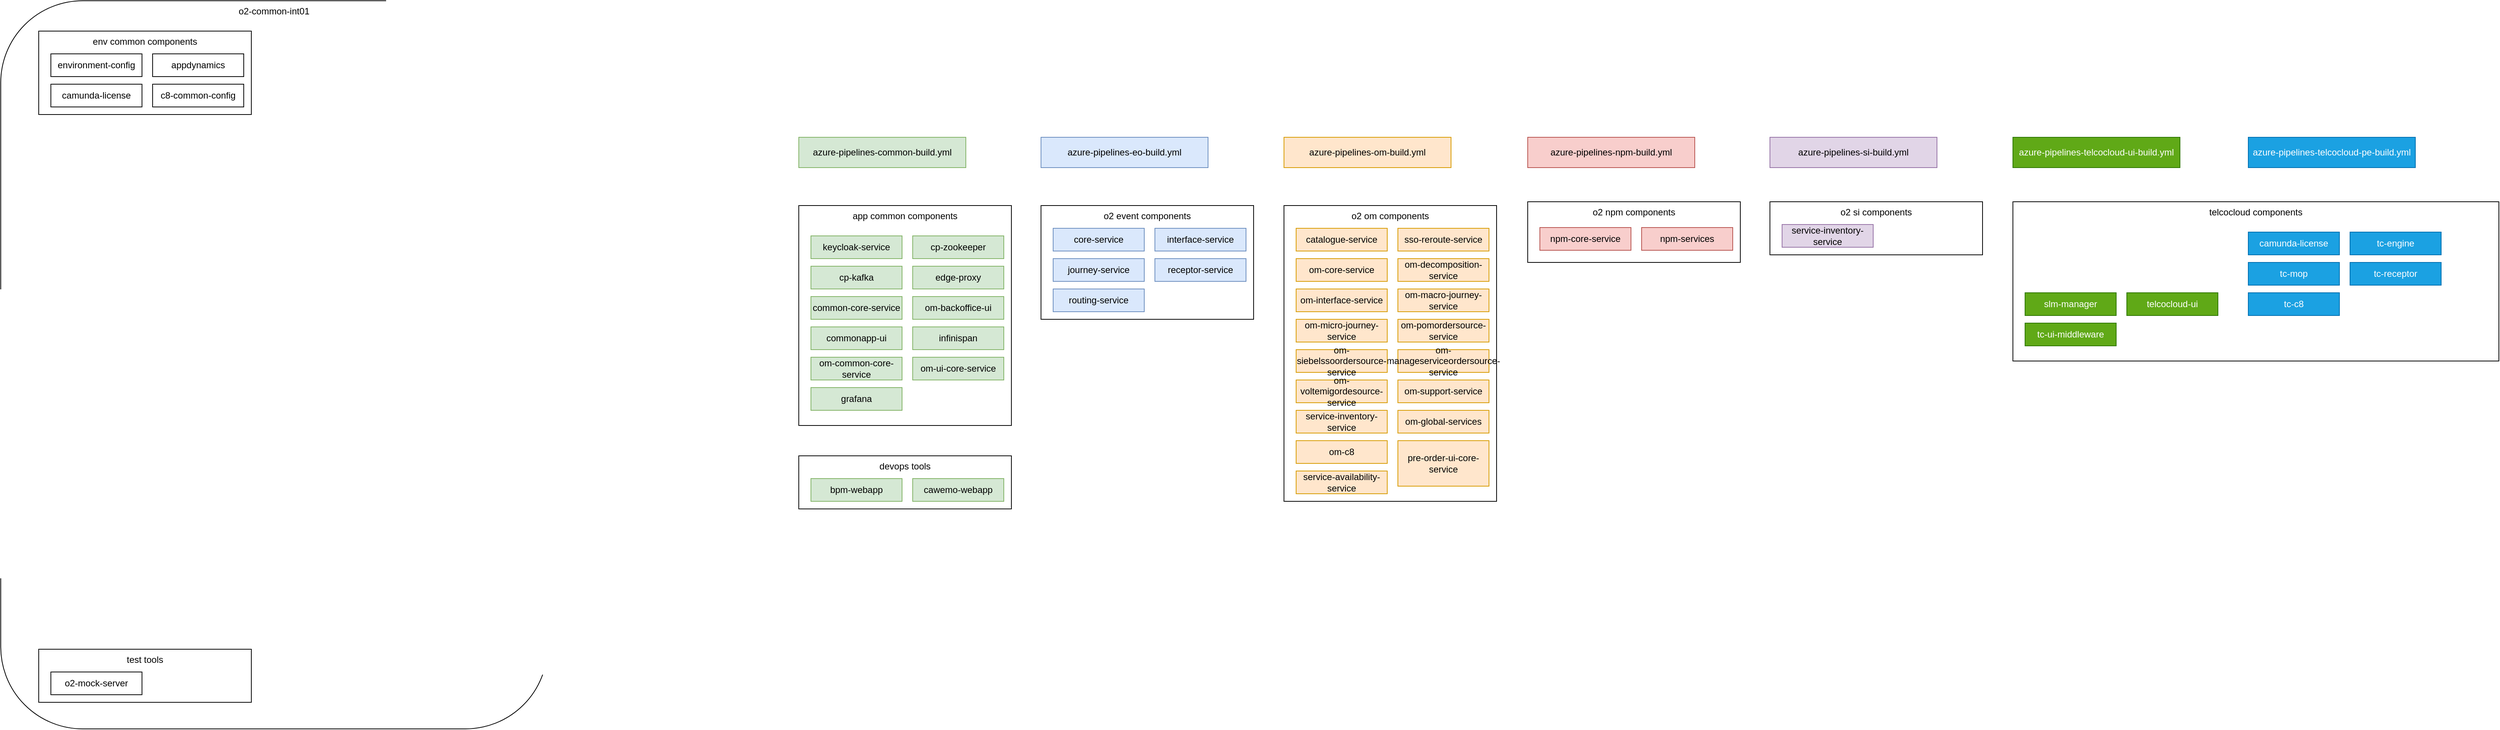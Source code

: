 <mxfile version="21.7.2" type="github">
  <diagram name="Page-1" id="lb5JDSCoWga8BsDCj2zf">
    <mxGraphModel dx="1321" dy="989" grid="1" gridSize="10" guides="1" tooltips="1" connect="1" arrows="1" fold="1" page="1" pageScale="1" pageWidth="827" pageHeight="1169" math="0" shadow="0">
      <root>
        <mxCell id="0" />
        <mxCell id="1" parent="0" />
        <mxCell id="ZO7Z55OzwB2MORQqf5jX-3" value="o2-common-int01" style="rounded=1;whiteSpace=wrap;html=1;verticalAlign=top;" vertex="1" parent="1">
          <mxGeometry x="190" y="380" width="720" height="960" as="geometry" />
        </mxCell>
        <mxCell id="ZO7Z55OzwB2MORQqf5jX-16" value="env common components" style="rounded=0;whiteSpace=wrap;html=1;verticalAlign=top;" vertex="1" parent="1">
          <mxGeometry x="240" y="420" width="280" height="110" as="geometry" />
        </mxCell>
        <mxCell id="ZO7Z55OzwB2MORQqf5jX-5" value="environment-config" style="rounded=0;whiteSpace=wrap;html=1;" vertex="1" parent="1">
          <mxGeometry x="256" y="450" width="120" height="30" as="geometry" />
        </mxCell>
        <mxCell id="ZO7Z55OzwB2MORQqf5jX-6" value="appdynamics" style="rounded=0;whiteSpace=wrap;html=1;" vertex="1" parent="1">
          <mxGeometry x="390" y="450" width="120" height="30" as="geometry" />
        </mxCell>
        <mxCell id="ZO7Z55OzwB2MORQqf5jX-7" value="camunda-license" style="rounded=0;whiteSpace=wrap;html=1;" vertex="1" parent="1">
          <mxGeometry x="256" y="490" width="120" height="30" as="geometry" />
        </mxCell>
        <mxCell id="ZO7Z55OzwB2MORQqf5jX-8" value="c8-common-config" style="rounded=0;whiteSpace=wrap;html=1;" vertex="1" parent="1">
          <mxGeometry x="390" y="490" width="120" height="30" as="geometry" />
        </mxCell>
        <mxCell id="ZO7Z55OzwB2MORQqf5jX-65" value="app common components" style="rounded=0;whiteSpace=wrap;html=1;verticalAlign=top;" vertex="1" parent="1">
          <mxGeometry x="1241" y="650" width="280" height="290" as="geometry" />
        </mxCell>
        <mxCell id="ZO7Z55OzwB2MORQqf5jX-38" value="cp-zookeeper" style="rounded=0;whiteSpace=wrap;html=1;fillColor=#d5e8d4;strokeColor=#82b366;" vertex="1" parent="1">
          <mxGeometry x="1391" y="690" width="120" height="30" as="geometry" />
        </mxCell>
        <mxCell id="ZO7Z55OzwB2MORQqf5jX-39" value="keycloak-service" style="rounded=0;whiteSpace=wrap;html=1;fillColor=#d5e8d4;strokeColor=#82b366;" vertex="1" parent="1">
          <mxGeometry x="1257" y="690" width="120" height="30" as="geometry" />
        </mxCell>
        <mxCell id="ZO7Z55OzwB2MORQqf5jX-40" value="cp-kafka" style="rounded=0;whiteSpace=wrap;html=1;fillColor=#d5e8d4;strokeColor=#82b366;" vertex="1" parent="1">
          <mxGeometry x="1257" y="730" width="120" height="30" as="geometry" />
        </mxCell>
        <mxCell id="ZO7Z55OzwB2MORQqf5jX-41" value="edge-proxy" style="rounded=0;whiteSpace=wrap;html=1;fillColor=#d5e8d4;strokeColor=#82b366;" vertex="1" parent="1">
          <mxGeometry x="1391" y="730" width="120" height="30" as="geometry" />
        </mxCell>
        <mxCell id="ZO7Z55OzwB2MORQqf5jX-42" value="common-core-service" style="rounded=0;whiteSpace=wrap;html=1;fillColor=#d5e8d4;strokeColor=#82b366;" vertex="1" parent="1">
          <mxGeometry x="1257" y="770" width="120" height="30" as="geometry" />
        </mxCell>
        <mxCell id="ZO7Z55OzwB2MORQqf5jX-43" value="om-backoffice-ui" style="rounded=0;whiteSpace=wrap;html=1;fillColor=#d5e8d4;strokeColor=#82b366;" vertex="1" parent="1">
          <mxGeometry x="1391" y="770" width="120" height="30" as="geometry" />
        </mxCell>
        <mxCell id="ZO7Z55OzwB2MORQqf5jX-44" value="commonapp-ui" style="rounded=0;whiteSpace=wrap;html=1;fillColor=#d5e8d4;strokeColor=#82b366;" vertex="1" parent="1">
          <mxGeometry x="1257" y="810" width="120" height="30" as="geometry" />
        </mxCell>
        <mxCell id="ZO7Z55OzwB2MORQqf5jX-45" value="infinispan" style="rounded=0;whiteSpace=wrap;html=1;fillColor=#d5e8d4;strokeColor=#82b366;" vertex="1" parent="1">
          <mxGeometry x="1391" y="810" width="120" height="30" as="geometry" />
        </mxCell>
        <mxCell id="ZO7Z55OzwB2MORQqf5jX-46" value="om-common-core-service" style="rounded=0;whiteSpace=wrap;html=1;fillColor=#d5e8d4;strokeColor=#82b366;" vertex="1" parent="1">
          <mxGeometry x="1257" y="850" width="120" height="30" as="geometry" />
        </mxCell>
        <mxCell id="ZO7Z55OzwB2MORQqf5jX-47" value="om-ui-core-service" style="rounded=0;whiteSpace=wrap;html=1;fillColor=#d5e8d4;strokeColor=#82b366;" vertex="1" parent="1">
          <mxGeometry x="1391" y="850" width="120" height="30" as="geometry" />
        </mxCell>
        <mxCell id="ZO7Z55OzwB2MORQqf5jX-48" value="grafana" style="rounded=0;whiteSpace=wrap;html=1;fillColor=#d5e8d4;strokeColor=#82b366;" vertex="1" parent="1">
          <mxGeometry x="1257" y="890" width="120" height="30" as="geometry" />
        </mxCell>
        <mxCell id="ZO7Z55OzwB2MORQqf5jX-66" value="o2 event components" style="rounded=0;whiteSpace=wrap;html=1;verticalAlign=top;" vertex="1" parent="1">
          <mxGeometry x="1560" y="650" width="280" height="150" as="geometry" />
        </mxCell>
        <mxCell id="ZO7Z55OzwB2MORQqf5jX-34" value="routing-service" style="rounded=0;whiteSpace=wrap;html=1;fillColor=#dae8fc;strokeColor=#6c8ebf;" vertex="1" parent="1">
          <mxGeometry x="1576" y="760" width="120" height="30" as="geometry" />
        </mxCell>
        <mxCell id="ZO7Z55OzwB2MORQqf5jX-35" value="receptor-service" style="rounded=0;whiteSpace=wrap;html=1;fillColor=#dae8fc;strokeColor=#6c8ebf;" vertex="1" parent="1">
          <mxGeometry x="1710" y="720" width="120" height="30" as="geometry" />
        </mxCell>
        <mxCell id="ZO7Z55OzwB2MORQqf5jX-36" value="journey-service" style="rounded=0;whiteSpace=wrap;html=1;fillColor=#dae8fc;strokeColor=#6c8ebf;" vertex="1" parent="1">
          <mxGeometry x="1576" y="720" width="120" height="30" as="geometry" />
        </mxCell>
        <mxCell id="ZO7Z55OzwB2MORQqf5jX-37" value="core-service" style="rounded=0;whiteSpace=wrap;html=1;fillColor=#dae8fc;strokeColor=#6c8ebf;" vertex="1" parent="1">
          <mxGeometry x="1576" y="680" width="120" height="30" as="geometry" />
        </mxCell>
        <mxCell id="ZO7Z55OzwB2MORQqf5jX-49" value="interface-service" style="rounded=0;whiteSpace=wrap;html=1;fillColor=#dae8fc;strokeColor=#6c8ebf;" vertex="1" parent="1">
          <mxGeometry x="1710" y="680" width="120" height="30" as="geometry" />
        </mxCell>
        <mxCell id="ZO7Z55OzwB2MORQqf5jX-67" value="o2 om components" style="rounded=0;whiteSpace=wrap;html=1;verticalAlign=top;" vertex="1" parent="1">
          <mxGeometry x="1880" y="650" width="280" height="390" as="geometry" />
        </mxCell>
        <mxCell id="ZO7Z55OzwB2MORQqf5jX-17" value="service-availability-service" style="rounded=0;whiteSpace=wrap;html=1;fillColor=#ffe6cc;strokeColor=#d79b00;" vertex="1" parent="1">
          <mxGeometry x="1896" y="1000" width="120" height="30" as="geometry" />
        </mxCell>
        <mxCell id="ZO7Z55OzwB2MORQqf5jX-18" value="pre-order-ui-core-service" style="rounded=0;whiteSpace=wrap;html=1;fillColor=#ffe6cc;strokeColor=#d79b00;" vertex="1" parent="1">
          <mxGeometry x="2030" y="960" width="120" height="60" as="geometry" />
        </mxCell>
        <mxCell id="ZO7Z55OzwB2MORQqf5jX-19" value="om-c8" style="rounded=0;whiteSpace=wrap;html=1;fillColor=#ffe6cc;strokeColor=#d79b00;" vertex="1" parent="1">
          <mxGeometry x="1896" y="960" width="120" height="30" as="geometry" />
        </mxCell>
        <mxCell id="ZO7Z55OzwB2MORQqf5jX-20" value="om-global-services" style="rounded=0;whiteSpace=wrap;html=1;fillColor=#ffe6cc;strokeColor=#d79b00;" vertex="1" parent="1">
          <mxGeometry x="2030" y="920" width="120" height="30" as="geometry" />
        </mxCell>
        <mxCell id="ZO7Z55OzwB2MORQqf5jX-21" value="service-inventory-service" style="rounded=0;whiteSpace=wrap;html=1;fillColor=#ffe6cc;strokeColor=#d79b00;" vertex="1" parent="1">
          <mxGeometry x="1896" y="920" width="120" height="30" as="geometry" />
        </mxCell>
        <mxCell id="ZO7Z55OzwB2MORQqf5jX-22" value="om-support-service" style="rounded=0;whiteSpace=wrap;html=1;fillColor=#ffe6cc;strokeColor=#d79b00;" vertex="1" parent="1">
          <mxGeometry x="2030" y="880" width="120" height="30" as="geometry" />
        </mxCell>
        <mxCell id="ZO7Z55OzwB2MORQqf5jX-23" value="om-voltemigordesource-service" style="rounded=0;whiteSpace=wrap;html=1;fillColor=#ffe6cc;strokeColor=#d79b00;" vertex="1" parent="1">
          <mxGeometry x="1896" y="880" width="120" height="30" as="geometry" />
        </mxCell>
        <mxCell id="ZO7Z55OzwB2MORQqf5jX-24" value="om-manageserviceordersource-service" style="rounded=0;whiteSpace=wrap;html=1;fillColor=#ffe6cc;strokeColor=#d79b00;" vertex="1" parent="1">
          <mxGeometry x="2030" y="840" width="120" height="30" as="geometry" />
        </mxCell>
        <mxCell id="ZO7Z55OzwB2MORQqf5jX-25" value="om-siebelssoordersource-service" style="rounded=0;whiteSpace=wrap;html=1;fillColor=#ffe6cc;strokeColor=#d79b00;" vertex="1" parent="1">
          <mxGeometry x="1896" y="840" width="120" height="30" as="geometry" />
        </mxCell>
        <mxCell id="ZO7Z55OzwB2MORQqf5jX-26" value="om-pomordersource-service" style="rounded=0;whiteSpace=wrap;html=1;fillColor=#ffe6cc;strokeColor=#d79b00;" vertex="1" parent="1">
          <mxGeometry x="2030" y="800" width="120" height="30" as="geometry" />
        </mxCell>
        <mxCell id="ZO7Z55OzwB2MORQqf5jX-27" value="om-micro-journey-service" style="rounded=0;whiteSpace=wrap;html=1;fillColor=#ffe6cc;strokeColor=#d79b00;" vertex="1" parent="1">
          <mxGeometry x="1896" y="800" width="120" height="30" as="geometry" />
        </mxCell>
        <mxCell id="ZO7Z55OzwB2MORQqf5jX-28" value="om-macro-journey-service" style="rounded=0;whiteSpace=wrap;html=1;fillColor=#ffe6cc;strokeColor=#d79b00;" vertex="1" parent="1">
          <mxGeometry x="2030" y="760" width="120" height="30" as="geometry" />
        </mxCell>
        <mxCell id="ZO7Z55OzwB2MORQqf5jX-29" value="om-interface-service" style="rounded=0;whiteSpace=wrap;html=1;fillColor=#ffe6cc;strokeColor=#d79b00;" vertex="1" parent="1">
          <mxGeometry x="1896" y="760" width="120" height="30" as="geometry" />
        </mxCell>
        <mxCell id="ZO7Z55OzwB2MORQqf5jX-30" value="om-decomposition-service" style="rounded=0;whiteSpace=wrap;html=1;fillColor=#ffe6cc;strokeColor=#d79b00;" vertex="1" parent="1">
          <mxGeometry x="2030" y="720" width="120" height="30" as="geometry" />
        </mxCell>
        <mxCell id="ZO7Z55OzwB2MORQqf5jX-31" value="om-core-service" style="rounded=0;whiteSpace=wrap;html=1;fillColor=#ffe6cc;strokeColor=#d79b00;" vertex="1" parent="1">
          <mxGeometry x="1896" y="720" width="120" height="30" as="geometry" />
        </mxCell>
        <mxCell id="ZO7Z55OzwB2MORQqf5jX-32" value="sso-reroute-service" style="rounded=0;whiteSpace=wrap;html=1;fillColor=#ffe6cc;strokeColor=#d79b00;" vertex="1" parent="1">
          <mxGeometry x="2030" y="680" width="120" height="30" as="geometry" />
        </mxCell>
        <mxCell id="ZO7Z55OzwB2MORQqf5jX-33" value="catalogue-service" style="rounded=0;whiteSpace=wrap;html=1;fillColor=#ffe6cc;strokeColor=#d79b00;" vertex="1" parent="1">
          <mxGeometry x="1896" y="680" width="120" height="30" as="geometry" />
        </mxCell>
        <mxCell id="ZO7Z55OzwB2MORQqf5jX-68" value="o2 si components" style="rounded=0;whiteSpace=wrap;html=1;verticalAlign=top;" vertex="1" parent="1">
          <mxGeometry x="2520" y="645" width="280" height="70" as="geometry" />
        </mxCell>
        <mxCell id="ZO7Z55OzwB2MORQqf5jX-51" value="service-inventory-service" style="rounded=0;whiteSpace=wrap;html=1;fillColor=#e1d5e7;strokeColor=#9673a6;" vertex="1" parent="1">
          <mxGeometry x="2536" y="675" width="120" height="30" as="geometry" />
        </mxCell>
        <mxCell id="ZO7Z55OzwB2MORQqf5jX-69" value="telcocloud components" style="rounded=0;whiteSpace=wrap;html=1;verticalAlign=top;" vertex="1" parent="1">
          <mxGeometry x="2840" y="645" width="640" height="210" as="geometry" />
        </mxCell>
        <mxCell id="ZO7Z55OzwB2MORQqf5jX-56" value="slm-manager" style="rounded=0;whiteSpace=wrap;html=1;fillColor=#60a917;fontColor=#ffffff;strokeColor=#2D7600;" vertex="1" parent="1">
          <mxGeometry x="2856" y="765" width="120" height="30" as="geometry" />
        </mxCell>
        <mxCell id="ZO7Z55OzwB2MORQqf5jX-57" value="telcocloud-ui" style="rounded=0;whiteSpace=wrap;html=1;fillColor=#60a917;fontColor=#ffffff;strokeColor=#2D7600;" vertex="1" parent="1">
          <mxGeometry x="2990" y="765" width="120" height="30" as="geometry" />
        </mxCell>
        <mxCell id="ZO7Z55OzwB2MORQqf5jX-58" value="tc-ui-middleware" style="rounded=0;whiteSpace=wrap;html=1;fillColor=#60a917;fontColor=#ffffff;strokeColor=#2D7600;" vertex="1" parent="1">
          <mxGeometry x="2856" y="805" width="120" height="30" as="geometry" />
        </mxCell>
        <mxCell id="ZO7Z55OzwB2MORQqf5jX-70" value="o2 npm components" style="rounded=0;whiteSpace=wrap;html=1;verticalAlign=top;" vertex="1" parent="1">
          <mxGeometry x="2201" y="645" width="280" height="80" as="geometry" />
        </mxCell>
        <mxCell id="ZO7Z55OzwB2MORQqf5jX-60" value="npm-core-service" style="rounded=0;whiteSpace=wrap;html=1;fillColor=#f8cecc;strokeColor=#b85450;" vertex="1" parent="1">
          <mxGeometry x="2217" y="679" width="120" height="30" as="geometry" />
        </mxCell>
        <mxCell id="ZO7Z55OzwB2MORQqf5jX-61" value="npm-services" style="rounded=0;whiteSpace=wrap;html=1;fillColor=#f8cecc;strokeColor=#b85450;" vertex="1" parent="1">
          <mxGeometry x="2351" y="679" width="120" height="30" as="geometry" />
        </mxCell>
        <mxCell id="ZO7Z55OzwB2MORQqf5jX-71" value="devops tools" style="rounded=0;whiteSpace=wrap;html=1;verticalAlign=top;" vertex="1" parent="1">
          <mxGeometry x="1241" y="980" width="280" height="70" as="geometry" />
        </mxCell>
        <mxCell id="ZO7Z55OzwB2MORQqf5jX-62" value="bpm-webapp" style="rounded=0;whiteSpace=wrap;html=1;fillColor=#d5e8d4;strokeColor=#82b366;" vertex="1" parent="1">
          <mxGeometry x="1257" y="1010" width="120" height="30" as="geometry" />
        </mxCell>
        <mxCell id="ZO7Z55OzwB2MORQqf5jX-63" value="cawemo-webapp" style="rounded=0;whiteSpace=wrap;html=1;fillColor=#d5e8d4;strokeColor=#82b366;" vertex="1" parent="1">
          <mxGeometry x="1391" y="1010" width="120" height="30" as="geometry" />
        </mxCell>
        <mxCell id="ZO7Z55OzwB2MORQqf5jX-72" value="test tools" style="rounded=0;whiteSpace=wrap;html=1;verticalAlign=top;" vertex="1" parent="1">
          <mxGeometry x="240" y="1235" width="280" height="70" as="geometry" />
        </mxCell>
        <mxCell id="ZO7Z55OzwB2MORQqf5jX-64" value="o2-mock-server" style="rounded=0;whiteSpace=wrap;html=1;" vertex="1" parent="1">
          <mxGeometry x="256" y="1265" width="120" height="30" as="geometry" />
        </mxCell>
        <mxCell id="ZO7Z55OzwB2MORQqf5jX-73" value="azure-pipelines-common-build.yml" style="rounded=0;whiteSpace=wrap;html=1;fillColor=#d5e8d4;strokeColor=#82b366;" vertex="1" parent="1">
          <mxGeometry x="1241" y="560" width="220" height="40" as="geometry" />
        </mxCell>
        <mxCell id="ZO7Z55OzwB2MORQqf5jX-75" value="azure-pipelines-eo-build.yml" style="rounded=0;whiteSpace=wrap;html=1;fillColor=#dae8fc;strokeColor=#6c8ebf;" vertex="1" parent="1">
          <mxGeometry x="1560" y="560" width="220" height="40" as="geometry" />
        </mxCell>
        <mxCell id="ZO7Z55OzwB2MORQqf5jX-76" value="azure-pipelines-om-build.yml" style="rounded=0;whiteSpace=wrap;html=1;fillColor=#ffe6cc;strokeColor=#d79b00;" vertex="1" parent="1">
          <mxGeometry x="1880" y="560" width="220" height="40" as="geometry" />
        </mxCell>
        <mxCell id="ZO7Z55OzwB2MORQqf5jX-77" value="azure-pipelines-npm-build.yml" style="rounded=0;whiteSpace=wrap;html=1;fillColor=#f8cecc;strokeColor=#b85450;" vertex="1" parent="1">
          <mxGeometry x="2201" y="560" width="220" height="40" as="geometry" />
        </mxCell>
        <mxCell id="ZO7Z55OzwB2MORQqf5jX-78" value="azure-pipelines-si-build.yml" style="rounded=0;whiteSpace=wrap;html=1;fillColor=#e1d5e7;strokeColor=#9673a6;" vertex="1" parent="1">
          <mxGeometry x="2520" y="560" width="220" height="40" as="geometry" />
        </mxCell>
        <mxCell id="ZO7Z55OzwB2MORQqf5jX-79" value="azure-pipelines-telcocloud-ui-build.yml" style="rounded=0;whiteSpace=wrap;html=1;fillColor=#60a917;strokeColor=#2D7600;fontColor=#ffffff;" vertex="1" parent="1">
          <mxGeometry x="2840" y="560" width="220" height="40" as="geometry" />
        </mxCell>
        <mxCell id="ZO7Z55OzwB2MORQqf5jX-80" value="azure-pipelines-telcocloud-pe-build.yml" style="rounded=0;whiteSpace=wrap;html=1;fillColor=#1ba1e2;strokeColor=#006EAF;fontColor=#ffffff;" vertex="1" parent="1">
          <mxGeometry x="3150" y="560" width="220" height="40" as="geometry" />
        </mxCell>
        <mxCell id="ZO7Z55OzwB2MORQqf5jX-82" value="camunda-license" style="rounded=0;whiteSpace=wrap;html=1;fillColor=#1ba1e2;fontColor=#ffffff;strokeColor=#006EAF;" vertex="1" parent="1">
          <mxGeometry x="3150" y="685" width="120" height="30" as="geometry" />
        </mxCell>
        <mxCell id="ZO7Z55OzwB2MORQqf5jX-83" value="tc-engine" style="rounded=0;whiteSpace=wrap;html=1;fillColor=#1ba1e2;fontColor=#ffffff;strokeColor=#006EAF;" vertex="1" parent="1">
          <mxGeometry x="3284" y="685" width="120" height="30" as="geometry" />
        </mxCell>
        <mxCell id="ZO7Z55OzwB2MORQqf5jX-84" value="tc-mop" style="rounded=0;whiteSpace=wrap;html=1;fillColor=#1ba1e2;fontColor=#ffffff;strokeColor=#006EAF;" vertex="1" parent="1">
          <mxGeometry x="3150" y="725" width="120" height="30" as="geometry" />
        </mxCell>
        <mxCell id="ZO7Z55OzwB2MORQqf5jX-85" value="tc-receptor" style="rounded=0;whiteSpace=wrap;html=1;fillColor=#1ba1e2;fontColor=#ffffff;strokeColor=#006EAF;" vertex="1" parent="1">
          <mxGeometry x="3284" y="725" width="120" height="30" as="geometry" />
        </mxCell>
        <mxCell id="ZO7Z55OzwB2MORQqf5jX-89" value="tc-c8" style="rounded=0;whiteSpace=wrap;html=1;fillColor=#1ba1e2;fontColor=#ffffff;strokeColor=#006EAF;" vertex="1" parent="1">
          <mxGeometry x="3150" y="765" width="120" height="30" as="geometry" />
        </mxCell>
      </root>
    </mxGraphModel>
  </diagram>
</mxfile>
